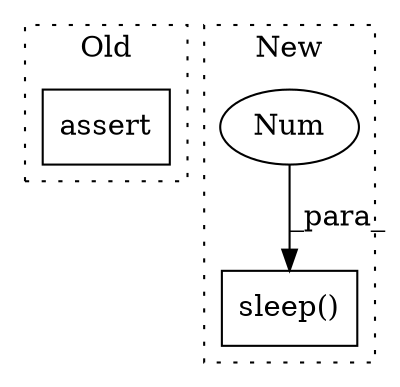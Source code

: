 digraph G {
subgraph cluster0 {
1 [label="assert" a="65" s="4932" l="7" shape="box"];
label = "Old";
style="dotted";
}
subgraph cluster1 {
2 [label="sleep()" a="75" s="5322,5334" l="11,1" shape="box"];
3 [label="Num" a="76" s="5333" l="1" shape="ellipse"];
label = "New";
style="dotted";
}
3 -> 2 [label="_para_"];
}
